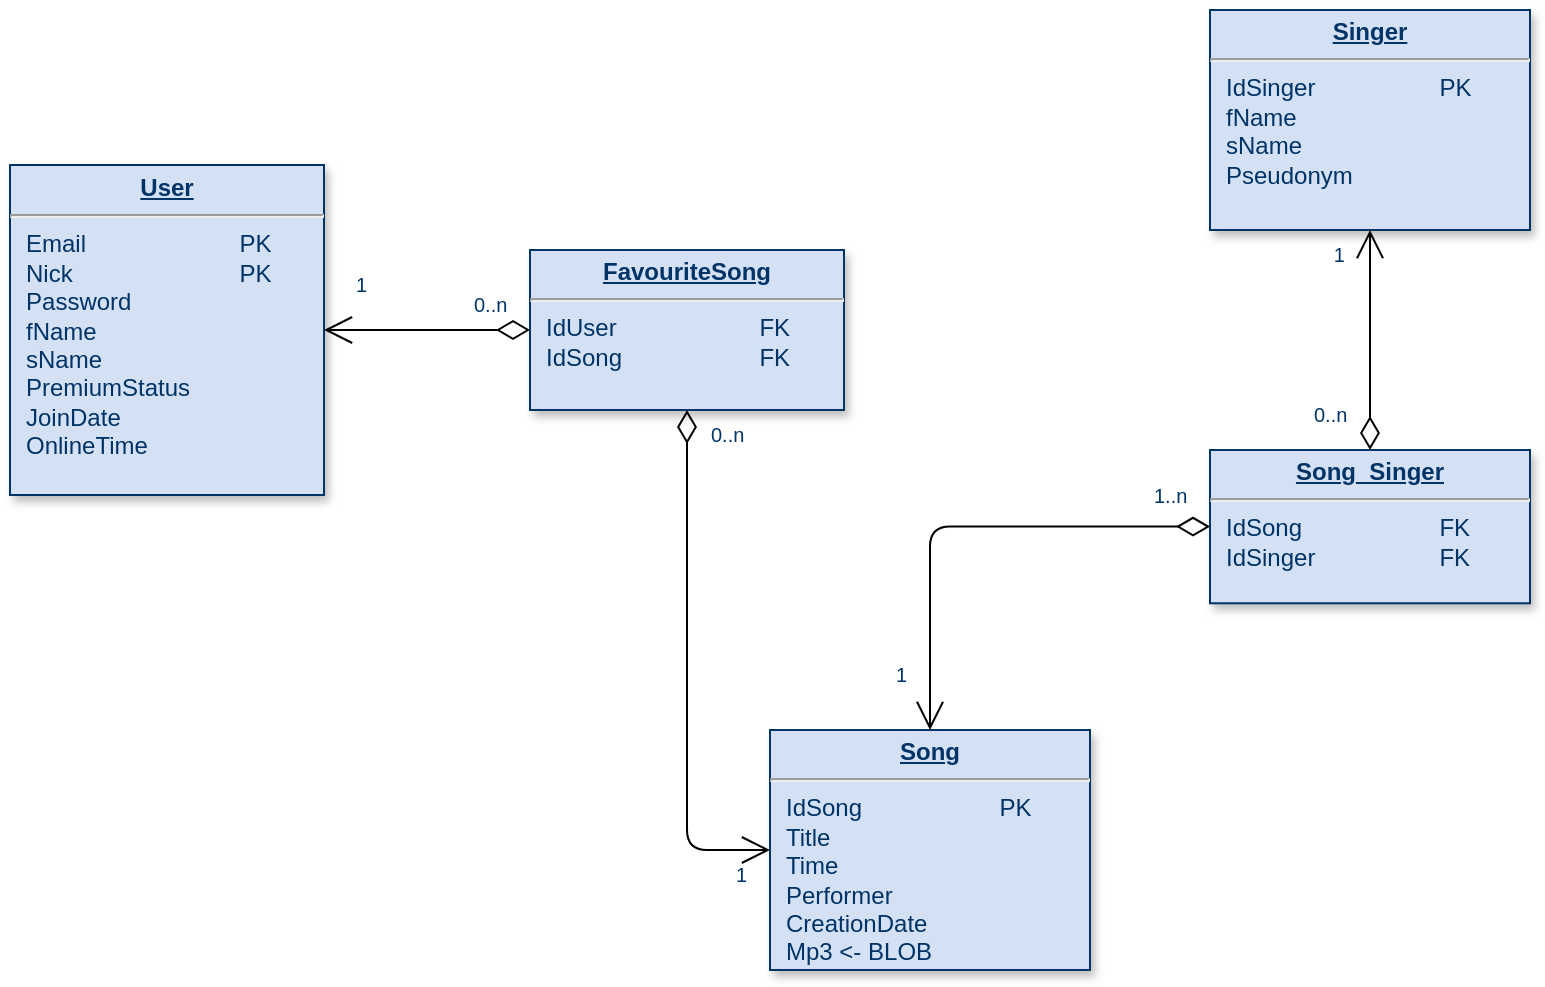 <mxfile version="17.1.3" type="device"><diagram name="Page-1" id="efa7a0a1-bf9b-a30e-e6df-94a7791c09e9"><mxGraphModel dx="1278" dy="579" grid="1" gridSize="10" guides="1" tooltips="1" connect="1" arrows="1" fold="1" page="1" pageScale="1" pageWidth="826" pageHeight="1169" background="none" math="0" shadow="0"><root><mxCell id="0"/><mxCell id="1" parent="0"/><mxCell id="23" value="&lt;p style=&quot;margin: 0px ; margin-top: 4px ; text-align: center ; text-decoration: underline&quot;&gt;&lt;b&gt;User&lt;/b&gt;&lt;/p&gt;&lt;hr&gt;&lt;p style=&quot;margin: 0px ; margin-left: 8px&quot;&gt;Email&lt;span style=&quot;white-space: pre&quot;&gt;&#9;&lt;/span&gt;&lt;span style=&quot;white-space: pre&quot;&gt;&#9;&lt;/span&gt;&lt;span style=&quot;white-space: pre&quot;&gt;&#9;&lt;/span&gt;PK&lt;/p&gt;&lt;p style=&quot;margin: 0px ; margin-left: 8px&quot;&gt;Nick&lt;span style=&quot;white-space: pre&quot;&gt;&#9;&lt;/span&gt;&lt;span style=&quot;white-space: pre&quot;&gt;&#9;&lt;/span&gt;&lt;span style=&quot;white-space: pre&quot;&gt;&#9;&lt;/span&gt;&lt;span style=&quot;white-space: pre&quot;&gt;&#9;&lt;/span&gt;PK&lt;/p&gt;&lt;p style=&quot;margin: 0px ; margin-left: 8px&quot;&gt;&lt;span&gt;P&lt;/span&gt;&lt;span&gt;assword&lt;/span&gt;&lt;br&gt;&lt;/p&gt;&lt;p style=&quot;margin: 0px ; margin-left: 8px&quot;&gt;fName&lt;/p&gt;&lt;p style=&quot;margin: 0px ; margin-left: 8px&quot;&gt;sName&lt;/p&gt;&lt;p style=&quot;margin: 0px ; margin-left: 8px&quot;&gt;PremiumStatus&lt;/p&gt;&lt;p style=&quot;margin: 0px ; margin-left: 8px&quot;&gt;JoinDate&lt;/p&gt;&lt;p style=&quot;margin: 0px ; margin-left: 8px&quot;&gt;OnlineTime&lt;/p&gt;&lt;p style=&quot;margin: 0px ; margin-left: 8px&quot;&gt;&lt;span&gt;&lt;br&gt;&lt;/span&gt;&lt;/p&gt;" style="verticalAlign=top;align=left;overflow=fill;fontSize=12;fontFamily=Helvetica;html=1;strokeColor=#003366;shadow=1;fillColor=#D4E1F5;fontColor=#003366" parent="1" vertex="1"><mxGeometry x="80" y="197.5" width="157" height="165" as="geometry"/></mxCell><mxCell id="29" value="&lt;p style=&quot;margin: 0px ; margin-top: 4px ; text-align: center ; text-decoration: underline&quot;&gt;&lt;b&gt;Singer&lt;/b&gt;&lt;/p&gt;&lt;hr&gt;&lt;p style=&quot;margin: 0px ; margin-left: 8px&quot;&gt;IdSinger&lt;span style=&quot;white-space: pre&quot;&gt;&#9;&lt;/span&gt;&lt;span style=&quot;white-space: pre&quot;&gt;&#9;&lt;/span&gt;&lt;span style=&quot;white-space: pre&quot;&gt;&#9;&lt;/span&gt;PK&lt;/p&gt;&lt;p style=&quot;margin: 0px ; margin-left: 8px&quot;&gt;fName&lt;/p&gt;&lt;p style=&quot;margin: 0px ; margin-left: 8px&quot;&gt;sName&lt;/p&gt;&lt;p style=&quot;margin: 0px ; margin-left: 8px&quot;&gt;Pseudonym&lt;/p&gt;" style="verticalAlign=top;align=left;overflow=fill;fontSize=12;fontFamily=Helvetica;html=1;strokeColor=#003366;shadow=1;fillColor=#D4E1F5;fontColor=#003366" parent="1" vertex="1"><mxGeometry x="680" y="120" width="160" height="110" as="geometry"/></mxCell><mxCell id="32" value="&lt;p style=&quot;margin: 0px ; margin-top: 4px ; text-align: center ; text-decoration: underline&quot;&gt;&lt;b&gt;Song&lt;/b&gt;&lt;/p&gt;&lt;hr&gt;&lt;p style=&quot;margin: 0px ; margin-left: 8px&quot;&gt;IdSong&lt;span style=&quot;white-space: pre&quot;&gt;&#9;&lt;/span&gt;&lt;span style=&quot;white-space: pre&quot;&gt;&#9;&lt;/span&gt;&lt;span style=&quot;white-space: pre&quot;&gt;&#9;&lt;/span&gt;PK&lt;/p&gt;&lt;p style=&quot;margin: 0px ; margin-left: 8px&quot;&gt;Title&lt;/p&gt;&lt;p style=&quot;margin: 0px ; margin-left: 8px&quot;&gt;Time&lt;/p&gt;&lt;p style=&quot;margin: 0px ; margin-left: 8px&quot;&gt;Performer&lt;/p&gt;&lt;p style=&quot;margin: 0px ; margin-left: 8px&quot;&gt;CreationDate&lt;/p&gt;&lt;p style=&quot;margin: 0px ; margin-left: 8px&quot;&gt;Mp3 &amp;lt;- BLOB&lt;/p&gt;&lt;p style=&quot;margin: 0px ; margin-left: 8px&quot;&gt;&lt;br&gt;&lt;/p&gt;" style="verticalAlign=top;align=left;overflow=fill;fontSize=12;fontFamily=Helvetica;html=1;strokeColor=#003366;shadow=1;fillColor=#D4E1F5;fontColor=#003366" parent="1" vertex="1"><mxGeometry x="460" y="480" width="160" height="120" as="geometry"/></mxCell><mxCell id="33" value="&lt;p style=&quot;margin: 0px ; margin-top: 4px ; text-align: center ; text-decoration: underline&quot;&gt;&lt;b&gt;Song_Singer&lt;/b&gt;&lt;/p&gt;&lt;hr&gt;&lt;p style=&quot;margin: 0px ; margin-left: 8px&quot;&gt;IdSong&lt;span style=&quot;white-space: pre&quot;&gt;&#9;&lt;/span&gt;&lt;span style=&quot;white-space: pre&quot;&gt;&#9;&lt;/span&gt;&lt;span style=&quot;white-space: pre&quot;&gt;&#9;&lt;/span&gt;FK&lt;/p&gt;&lt;p style=&quot;margin: 0px ; margin-left: 8px&quot;&gt;IdSinger&lt;span style=&quot;white-space: pre&quot;&gt;&#9;&lt;/span&gt;&lt;span style=&quot;white-space: pre&quot;&gt;&#9;&lt;/span&gt;&lt;span style=&quot;white-space: pre&quot;&gt;&#9;&lt;/span&gt;FK&lt;/p&gt;" style="verticalAlign=top;align=left;overflow=fill;fontSize=12;fontFamily=Helvetica;html=1;strokeColor=#003366;shadow=1;fillColor=#D4E1F5;fontColor=#003366" parent="1" vertex="1"><mxGeometry x="680" y="340.0" width="160" height="76.64" as="geometry"/></mxCell><mxCell id="63" value="" style="endArrow=open;endSize=12;startArrow=diamondThin;startSize=14;startFill=0;edgeStyle=orthogonalEdgeStyle;entryX=0.5;entryY=1;entryDx=0;entryDy=0;" parent="1" source="33" target="29" edge="1"><mxGeometry x="659.36" y="588.36" as="geometry"><mxPoint x="659.36" y="588.36" as="sourcePoint"/><mxPoint x="819.36" y="588.36" as="targetPoint"/></mxGeometry></mxCell><mxCell id="64" value="0..n" style="resizable=0;align=left;verticalAlign=top;labelBackgroundColor=#ffffff;fontSize=10;strokeColor=#003366;shadow=1;fillColor=#D4E1F5;fontColor=#003366" parent="63" connectable="0" vertex="1"><mxGeometry x="-1" relative="1" as="geometry"><mxPoint x="-30" y="-30" as="offset"/></mxGeometry></mxCell><mxCell id="65" value="1" style="resizable=0;align=right;verticalAlign=top;labelBackgroundColor=#ffffff;fontSize=10;strokeColor=#003366;shadow=1;fillColor=#D4E1F5;fontColor=#003366" parent="63" connectable="0" vertex="1"><mxGeometry x="1" relative="1" as="geometry"><mxPoint x="-11.08" as="offset"/></mxGeometry></mxCell><mxCell id="66" value="" style="endArrow=open;endSize=12;startArrow=diamondThin;startSize=14;startFill=0;edgeStyle=orthogonalEdgeStyle" parent="1" source="33" target="32" edge="1"><mxGeometry x="649.36" y="324.52" as="geometry"><mxPoint x="649.36" y="324.52" as="sourcePoint"/><mxPoint x="1160" y="859.52" as="targetPoint"/></mxGeometry></mxCell><mxCell id="67" value="1..n" style="resizable=0;align=left;verticalAlign=top;labelBackgroundColor=#ffffff;fontSize=10;strokeColor=#003366;shadow=1;fillColor=#D4E1F5;fontColor=#003366" parent="66" connectable="0" vertex="1"><mxGeometry x="-1" relative="1" as="geometry"><mxPoint x="-30" y="-28" as="offset"/></mxGeometry></mxCell><mxCell id="68" value="1" style="resizable=0;align=right;verticalAlign=top;labelBackgroundColor=#ffffff;fontSize=10;strokeColor=#003366;shadow=1;fillColor=#D4E1F5;fontColor=#003366" parent="66" connectable="0" vertex="1"><mxGeometry x="1" relative="1" as="geometry"><mxPoint x="-10" y="-40" as="offset"/></mxGeometry></mxCell><mxCell id="3-0rBh4kccjnvQJ4oYqz-114" value="&lt;p style=&quot;margin: 4px 0px 0px ; text-align: center&quot;&gt;&lt;b&gt;&lt;u&gt;FavouriteSong&lt;/u&gt;&lt;/b&gt;&lt;br&gt;&lt;/p&gt;&lt;hr&gt;&lt;p style=&quot;margin: 0px ; margin-left: 8px&quot;&gt;IdUser&lt;span style=&quot;white-space: pre&quot;&gt;&#9;&lt;/span&gt;&lt;span style=&quot;white-space: pre&quot;&gt;&#9;&lt;/span&gt;&lt;span style=&quot;white-space: pre&quot;&gt;&#9;&lt;/span&gt;FK&lt;/p&gt;&lt;p style=&quot;margin: 0px ; margin-left: 8px&quot;&gt;IdSong&lt;span style=&quot;white-space: pre&quot;&gt;&#9;&lt;/span&gt;&lt;span style=&quot;white-space: pre&quot;&gt;&#9;&lt;/span&gt;&lt;span style=&quot;white-space: pre&quot;&gt;&#9;&lt;/span&gt;FK&lt;/p&gt;" style="verticalAlign=top;align=left;overflow=fill;fontSize=12;fontFamily=Helvetica;html=1;strokeColor=#003366;shadow=1;fillColor=#D4E1F5;fontColor=#003366" vertex="1" parent="1"><mxGeometry x="340" y="240" width="157" height="80" as="geometry"/></mxCell><mxCell id="3-0rBh4kccjnvQJ4oYqz-117" value="" style="endArrow=open;endSize=12;startArrow=diamondThin;startSize=14;startFill=0;edgeStyle=orthogonalEdgeStyle;entryX=1;entryY=0.5;entryDx=0;entryDy=0;exitX=0;exitY=0.5;exitDx=0;exitDy=0;" edge="1" parent="1" source="3-0rBh4kccjnvQJ4oYqz-114" target="23"><mxGeometry x="118.28" y="398.64" as="geometry"><mxPoint x="280" y="110" as="sourcePoint"/><mxPoint x="310.0" y="340.6" as="targetPoint"/></mxGeometry></mxCell><mxCell id="3-0rBh4kccjnvQJ4oYqz-118" value="0..n" style="resizable=0;align=left;verticalAlign=top;labelBackgroundColor=#ffffff;fontSize=10;strokeColor=#003366;shadow=1;fillColor=#D4E1F5;fontColor=#003366" connectable="0" vertex="1" parent="3-0rBh4kccjnvQJ4oYqz-117"><mxGeometry x="-1" relative="1" as="geometry"><mxPoint x="-30" y="-25" as="offset"/></mxGeometry></mxCell><mxCell id="3-0rBh4kccjnvQJ4oYqz-119" value="1" style="resizable=0;align=right;verticalAlign=top;labelBackgroundColor=#ffffff;fontSize=10;strokeColor=#003366;shadow=1;fillColor=#D4E1F5;fontColor=#003366" connectable="0" vertex="1" parent="3-0rBh4kccjnvQJ4oYqz-117"><mxGeometry x="1" relative="1" as="geometry"><mxPoint x="23" y="-35" as="offset"/></mxGeometry></mxCell><mxCell id="3-0rBh4kccjnvQJ4oYqz-120" value="" style="endArrow=open;endSize=12;startArrow=diamondThin;startSize=14;startFill=0;edgeStyle=orthogonalEdgeStyle;entryX=0;entryY=0.5;entryDx=0;entryDy=0;exitX=0.5;exitY=1;exitDx=0;exitDy=0;" edge="1" parent="1" source="3-0rBh4kccjnvQJ4oYqz-114" target="32"><mxGeometry x="382.36" y="356.19" as="geometry"><mxPoint x="413" y="410.003" as="sourcePoint"/><mxPoint x="273" y="511.67" as="targetPoint"/></mxGeometry></mxCell><mxCell id="3-0rBh4kccjnvQJ4oYqz-121" value="0..n" style="resizable=0;align=left;verticalAlign=top;labelBackgroundColor=#ffffff;fontSize=10;strokeColor=#003366;shadow=1;fillColor=#D4E1F5;fontColor=#003366" connectable="0" vertex="1" parent="3-0rBh4kccjnvQJ4oYqz-120"><mxGeometry x="-1" relative="1" as="geometry"><mxPoint x="10" as="offset"/></mxGeometry></mxCell><mxCell id="3-0rBh4kccjnvQJ4oYqz-122" value="1" style="resizable=0;align=right;verticalAlign=top;labelBackgroundColor=#ffffff;fontSize=10;strokeColor=#003366;shadow=1;fillColor=#D4E1F5;fontColor=#003366" connectable="0" vertex="1" parent="3-0rBh4kccjnvQJ4oYqz-120"><mxGeometry x="1" relative="1" as="geometry"><mxPoint x="-10" as="offset"/></mxGeometry></mxCell></root></mxGraphModel></diagram></mxfile>